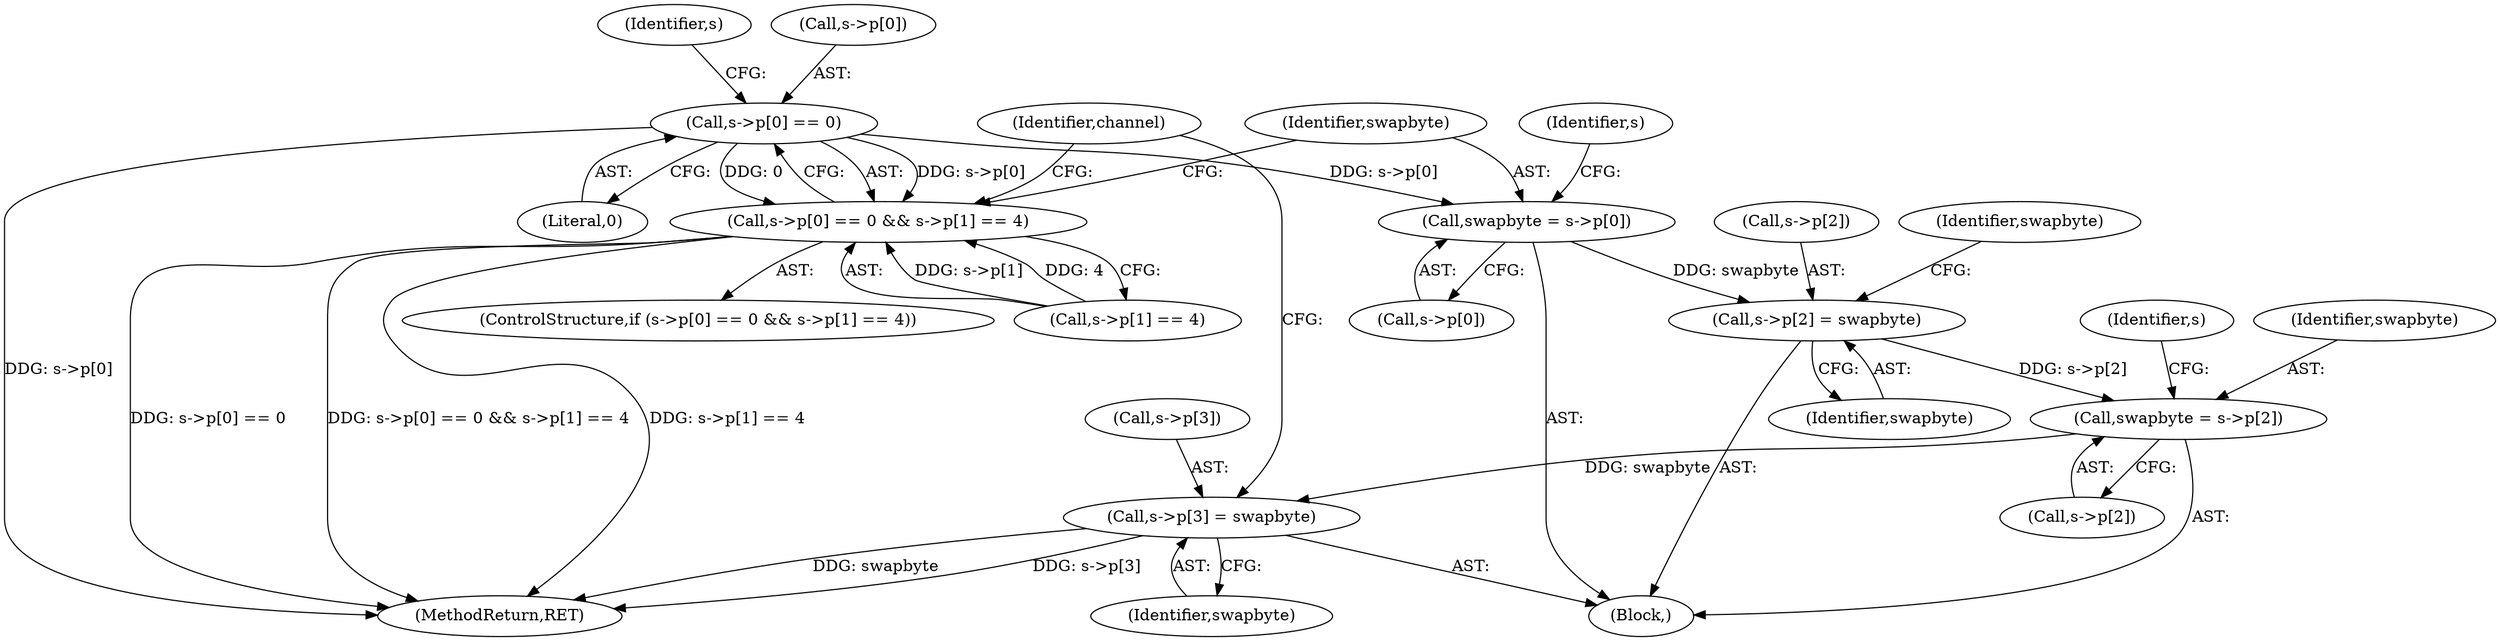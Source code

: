 digraph "0_rdesktop_4dca546d04321a610c1835010b5dad85163b65e1_16@array" {
"1000265" [label="(Call,s->p[0] == 0)"];
"1000264" [label="(Call,s->p[0] == 0 && s->p[1] == 4)"];
"1000280" [label="(Call,swapbyte = s->p[0])"];
"1000298" [label="(Call,s->p[2] = swapbyte)"];
"1000330" [label="(Call,swapbyte = s->p[2])"];
"1000348" [label="(Call,s->p[3] = swapbyte)"];
"1000282" [label="(Call,s->p[0])"];
"1000306" [label="(Identifier,swapbyte)"];
"1000330" [label="(Call,swapbyte = s->p[2])"];
"1000354" [label="(Identifier,swapbyte)"];
"1000271" [label="(Literal,0)"];
"1000265" [label="(Call,s->p[0] == 0)"];
"1000279" [label="(Block,)"];
"1000298" [label="(Call,s->p[2] = swapbyte)"];
"1000290" [label="(Identifier,s)"];
"1000340" [label="(Identifier,s)"];
"1000348" [label="(Call,s->p[3] = swapbyte)"];
"1000304" [label="(Identifier,swapbyte)"];
"1000275" [label="(Identifier,s)"];
"1000263" [label="(ControlStructure,if (s->p[0] == 0 && s->p[1] == 4))"];
"1000331" [label="(Identifier,swapbyte)"];
"1000266" [label="(Call,s->p[0])"];
"1000272" [label="(Call,s->p[1] == 4)"];
"1000372" [label="(Identifier,channel)"];
"1000299" [label="(Call,s->p[2])"];
"1000280" [label="(Call,swapbyte = s->p[0])"];
"1000281" [label="(Identifier,swapbyte)"];
"1000264" [label="(Call,s->p[0] == 0 && s->p[1] == 4)"];
"1000349" [label="(Call,s->p[3])"];
"1000383" [label="(MethodReturn,RET)"];
"1000332" [label="(Call,s->p[2])"];
"1000265" -> "1000264"  [label="AST: "];
"1000265" -> "1000271"  [label="CFG: "];
"1000266" -> "1000265"  [label="AST: "];
"1000271" -> "1000265"  [label="AST: "];
"1000275" -> "1000265"  [label="CFG: "];
"1000264" -> "1000265"  [label="CFG: "];
"1000265" -> "1000383"  [label="DDG: s->p[0]"];
"1000265" -> "1000264"  [label="DDG: s->p[0]"];
"1000265" -> "1000264"  [label="DDG: 0"];
"1000265" -> "1000280"  [label="DDG: s->p[0]"];
"1000264" -> "1000263"  [label="AST: "];
"1000264" -> "1000272"  [label="CFG: "];
"1000272" -> "1000264"  [label="AST: "];
"1000281" -> "1000264"  [label="CFG: "];
"1000372" -> "1000264"  [label="CFG: "];
"1000264" -> "1000383"  [label="DDG: s->p[0] == 0"];
"1000264" -> "1000383"  [label="DDG: s->p[0] == 0 && s->p[1] == 4"];
"1000264" -> "1000383"  [label="DDG: s->p[1] == 4"];
"1000272" -> "1000264"  [label="DDG: s->p[1]"];
"1000272" -> "1000264"  [label="DDG: 4"];
"1000280" -> "1000279"  [label="AST: "];
"1000280" -> "1000282"  [label="CFG: "];
"1000281" -> "1000280"  [label="AST: "];
"1000282" -> "1000280"  [label="AST: "];
"1000290" -> "1000280"  [label="CFG: "];
"1000280" -> "1000298"  [label="DDG: swapbyte"];
"1000298" -> "1000279"  [label="AST: "];
"1000298" -> "1000304"  [label="CFG: "];
"1000299" -> "1000298"  [label="AST: "];
"1000304" -> "1000298"  [label="AST: "];
"1000306" -> "1000298"  [label="CFG: "];
"1000298" -> "1000330"  [label="DDG: s->p[2]"];
"1000330" -> "1000279"  [label="AST: "];
"1000330" -> "1000332"  [label="CFG: "];
"1000331" -> "1000330"  [label="AST: "];
"1000332" -> "1000330"  [label="AST: "];
"1000340" -> "1000330"  [label="CFG: "];
"1000330" -> "1000348"  [label="DDG: swapbyte"];
"1000348" -> "1000279"  [label="AST: "];
"1000348" -> "1000354"  [label="CFG: "];
"1000349" -> "1000348"  [label="AST: "];
"1000354" -> "1000348"  [label="AST: "];
"1000372" -> "1000348"  [label="CFG: "];
"1000348" -> "1000383"  [label="DDG: s->p[3]"];
"1000348" -> "1000383"  [label="DDG: swapbyte"];
}
